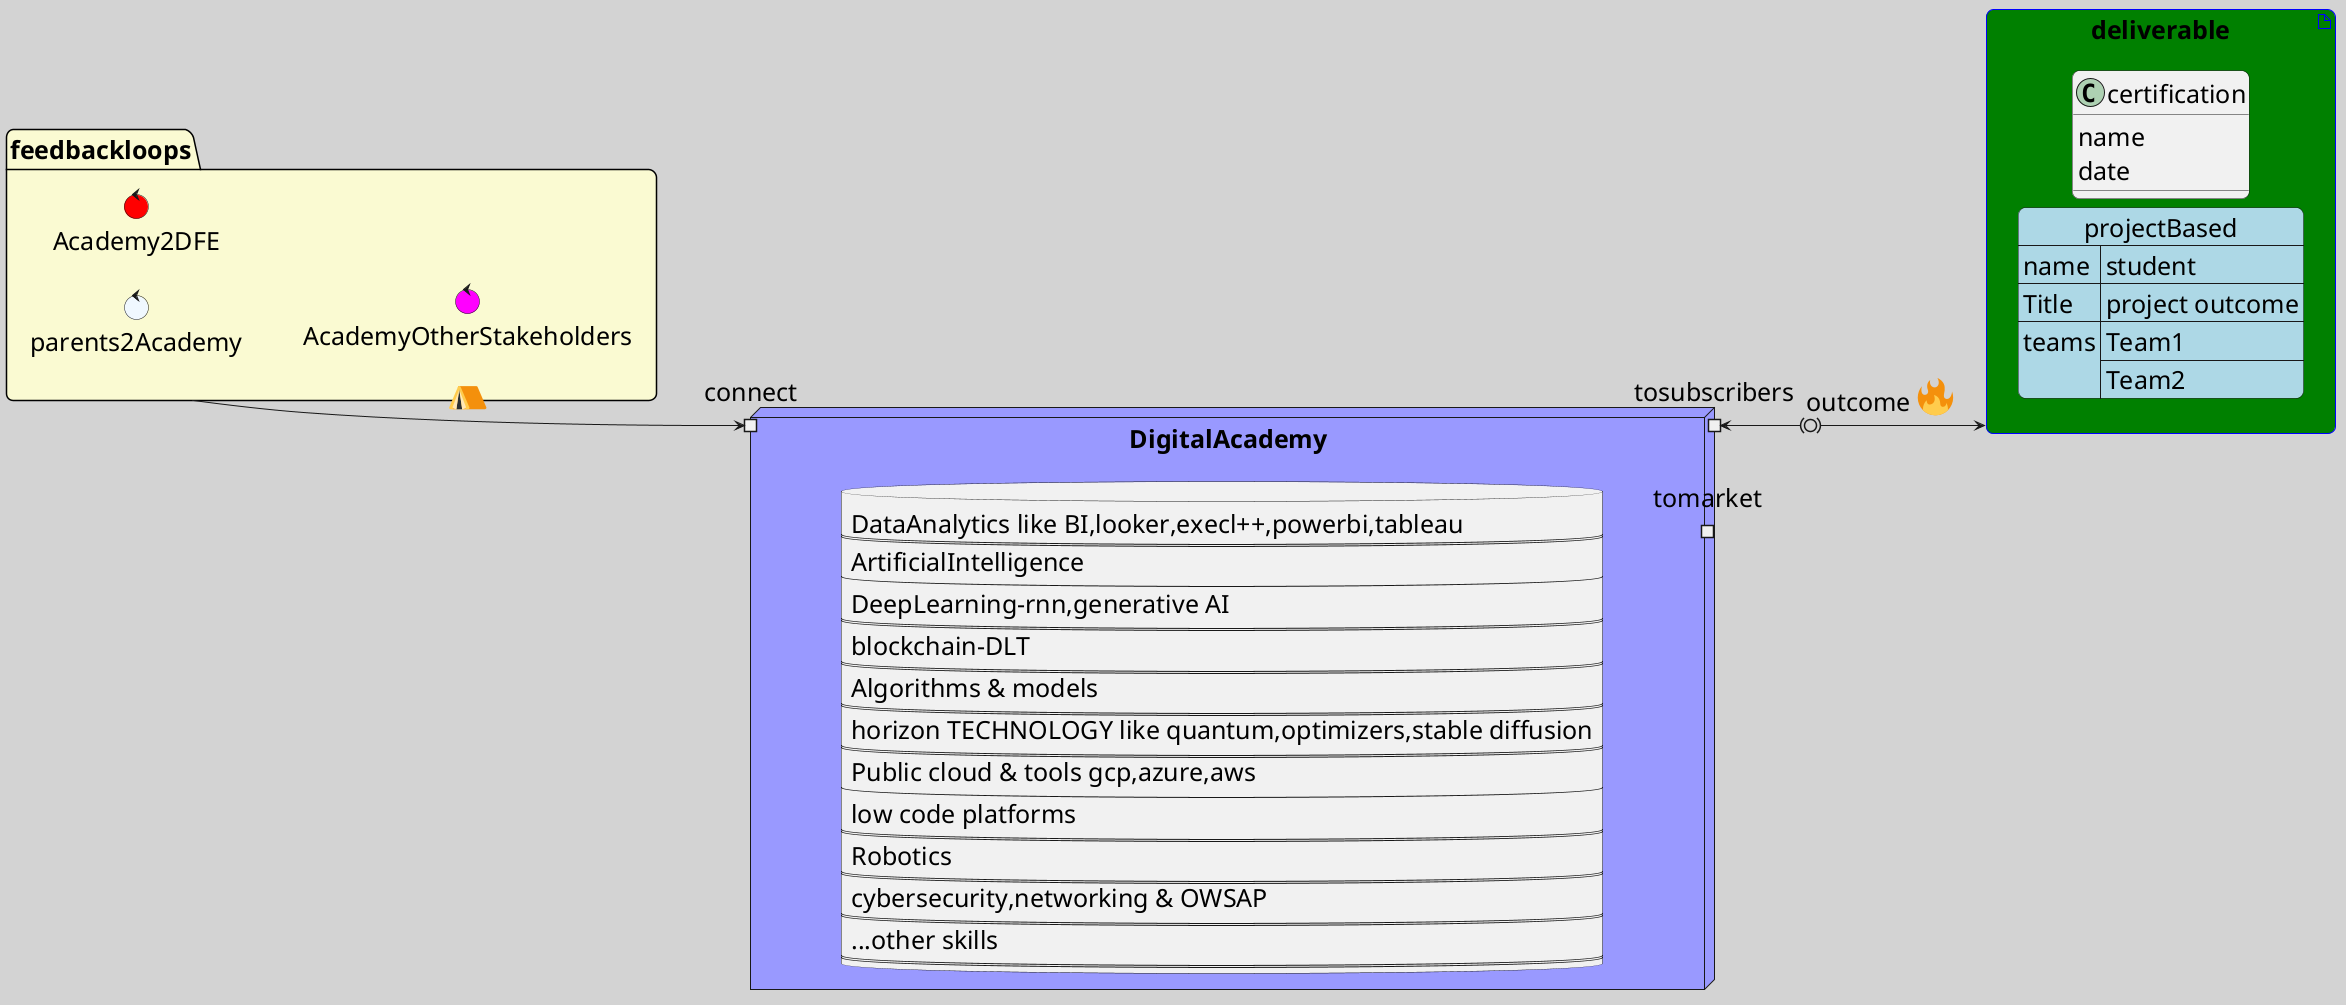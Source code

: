@startuml
allow_mixing
skinparam RoundCorner 15
skinparam BackgroundColor lightGray
skinparam AgentBorderColor Yellow
skinparam DefaultFontColor black
skinparam DefaultFontSize 25
left to right direction

' skinparam 

folder feedbackloops #LightGoldenRodYellow {
    control parents2Academy #aliceblue
    control Academy2DFE #red
    control AcademyOtherStakeholders #Fuchsia
}

node DigitalAcademy #9999ff{
    portin connect
    portout tomarket
    portout tosubscribers
    
    database SkillsOnBelt[
    DataAnalytics like BI,looker,execl++,powerbi,tableau
    ====
    ArtificialIntelligence 
    ----
    DeepLearning-rnn,generative AI
    ====
    blockchain-DLT
    ===
    Algorithms & models
    ===
    horizon TECHNOLOGY like quantum,optimizers,stable diffusion
    ===
    Public cloud & tools gcp,azure,aws
    ---
    low code platforms
    ===
    Robotics
    ===
    cybersecurity,networking & OWSAP
    ===
    ...other skills
    ===
]

}
feedbackloops ---> connect: <:tent:>


artifact deliverable #green;line:blue{
    class certification {
        name
        date
    }
    Json projectBased #lightblue{
        "name":"student",
        "Title":"project outcome",
        "teams":["Team1","Team2"]
    } 

}

tosubscribers <-(0)->deliverable : outcome <:fire:>


@enduml

